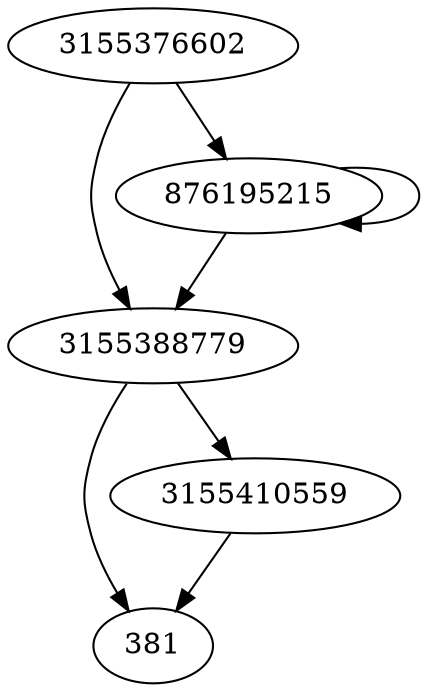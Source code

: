 digraph  {
3155388779;
876195215;
3155376602;
381;
3155410559;
3155388779 -> 381;
3155388779 -> 3155410559;
876195215 -> 3155388779;
876195215 -> 876195215;
3155376602 -> 3155388779;
3155376602 -> 876195215;
3155410559 -> 381;
}
